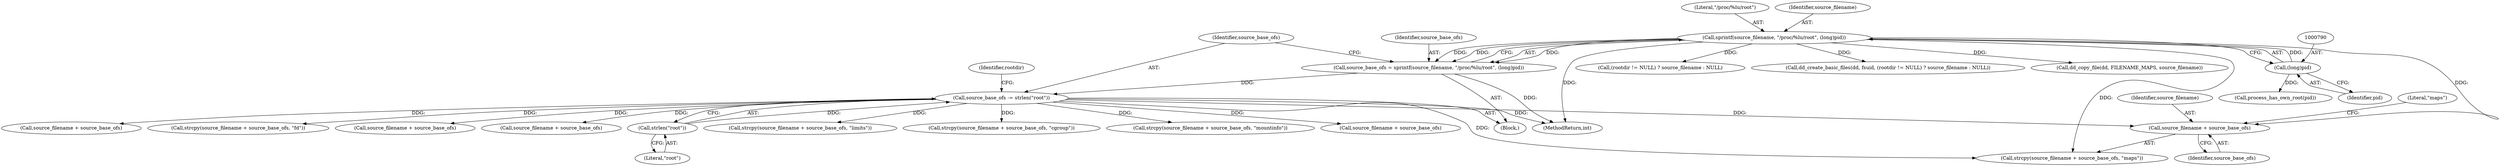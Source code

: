 digraph "0_abrt_3c1b60cfa62d39e5fff5a53a5bc53dae189e740e@pointer" {
"1000840" [label="(Call,source_filename + source_base_ofs)"];
"1000786" [label="(Call,sprintf(source_filename, \"/proc/%lu/root\", (long)pid))"];
"1000789" [label="(Call,(long)pid)"];
"1000792" [label="(Call,source_base_ofs -= strlen(\"root\"))"];
"1000794" [label="(Call,strlen(\"root\"))"];
"1000784" [label="(Call,source_base_ofs = sprintf(source_filename, \"/proc/%lu/root\", (long)pid))"];
"1000788" [label="(Literal,\"/proc/%lu/root\")"];
"1000866" [label="(Call,strcpy(source_filename + source_base_ofs, \"mountinfo\"))"];
"1000858" [label="(Call,source_filename + source_base_ofs)"];
"1000781" [label="(Block,)"];
"1000793" [label="(Identifier,source_base_ofs)"];
"1000849" [label="(Call,source_filename + source_base_ofs)"];
"1000878" [label="(Call,strcpy(source_filename + source_base_ofs, \"fd\"))"];
"1000795" [label="(Literal,\"root\")"];
"1000784" [label="(Call,source_base_ofs = sprintf(source_filename, \"/proc/%lu/root\", (long)pid))"];
"1000789" [label="(Call,(long)pid)"];
"1000794" [label="(Call,strlen(\"root\"))"];
"1000811" [label="(Call,(rootdir != NULL) ? source_filename : NULL)"];
"1000800" [label="(Call,process_has_own_root(pid))"];
"1000879" [label="(Call,source_filename + source_base_ofs)"];
"1000798" [label="(Identifier,rootdir)"];
"1000867" [label="(Call,source_filename + source_base_ofs)"];
"1000785" [label="(Identifier,source_base_ofs)"];
"1000842" [label="(Identifier,source_base_ofs)"];
"1000808" [label="(Call,dd_create_basic_files(dd, fsuid, (rootdir != NULL) ? source_filename : NULL))"];
"1000844" [label="(Call,dd_copy_file(dd, FILENAME_MAPS, source_filename))"];
"1000841" [label="(Identifier,source_filename)"];
"1000839" [label="(Call,strcpy(source_filename + source_base_ofs, \"maps\"))"];
"1000786" [label="(Call,sprintf(source_filename, \"/proc/%lu/root\", (long)pid))"];
"1000840" [label="(Call,source_filename + source_base_ofs)"];
"1000792" [label="(Call,source_base_ofs -= strlen(\"root\"))"];
"1000787" [label="(Identifier,source_filename)"];
"1000848" [label="(Call,strcpy(source_filename + source_base_ofs, \"limits\"))"];
"1000857" [label="(Call,strcpy(source_filename + source_base_ofs, \"cgroup\"))"];
"1000843" [label="(Literal,\"maps\")"];
"1000791" [label="(Identifier,pid)"];
"1001445" [label="(MethodReturn,int)"];
"1000840" -> "1000839"  [label="AST: "];
"1000840" -> "1000842"  [label="CFG: "];
"1000841" -> "1000840"  [label="AST: "];
"1000842" -> "1000840"  [label="AST: "];
"1000843" -> "1000840"  [label="CFG: "];
"1000786" -> "1000840"  [label="DDG: "];
"1000792" -> "1000840"  [label="DDG: "];
"1000786" -> "1000784"  [label="AST: "];
"1000786" -> "1000789"  [label="CFG: "];
"1000787" -> "1000786"  [label="AST: "];
"1000788" -> "1000786"  [label="AST: "];
"1000789" -> "1000786"  [label="AST: "];
"1000784" -> "1000786"  [label="CFG: "];
"1000786" -> "1001445"  [label="DDG: "];
"1000786" -> "1000784"  [label="DDG: "];
"1000786" -> "1000784"  [label="DDG: "];
"1000786" -> "1000784"  [label="DDG: "];
"1000789" -> "1000786"  [label="DDG: "];
"1000786" -> "1000808"  [label="DDG: "];
"1000786" -> "1000811"  [label="DDG: "];
"1000786" -> "1000839"  [label="DDG: "];
"1000786" -> "1000844"  [label="DDG: "];
"1000789" -> "1000791"  [label="CFG: "];
"1000790" -> "1000789"  [label="AST: "];
"1000791" -> "1000789"  [label="AST: "];
"1000789" -> "1000800"  [label="DDG: "];
"1000792" -> "1000781"  [label="AST: "];
"1000792" -> "1000794"  [label="CFG: "];
"1000793" -> "1000792"  [label="AST: "];
"1000794" -> "1000792"  [label="AST: "];
"1000798" -> "1000792"  [label="CFG: "];
"1000792" -> "1001445"  [label="DDG: "];
"1000794" -> "1000792"  [label="DDG: "];
"1000784" -> "1000792"  [label="DDG: "];
"1000792" -> "1000839"  [label="DDG: "];
"1000792" -> "1000848"  [label="DDG: "];
"1000792" -> "1000849"  [label="DDG: "];
"1000792" -> "1000857"  [label="DDG: "];
"1000792" -> "1000858"  [label="DDG: "];
"1000792" -> "1000866"  [label="DDG: "];
"1000792" -> "1000867"  [label="DDG: "];
"1000792" -> "1000878"  [label="DDG: "];
"1000792" -> "1000879"  [label="DDG: "];
"1000794" -> "1000795"  [label="CFG: "];
"1000795" -> "1000794"  [label="AST: "];
"1000784" -> "1000781"  [label="AST: "];
"1000785" -> "1000784"  [label="AST: "];
"1000793" -> "1000784"  [label="CFG: "];
"1000784" -> "1001445"  [label="DDG: "];
}
